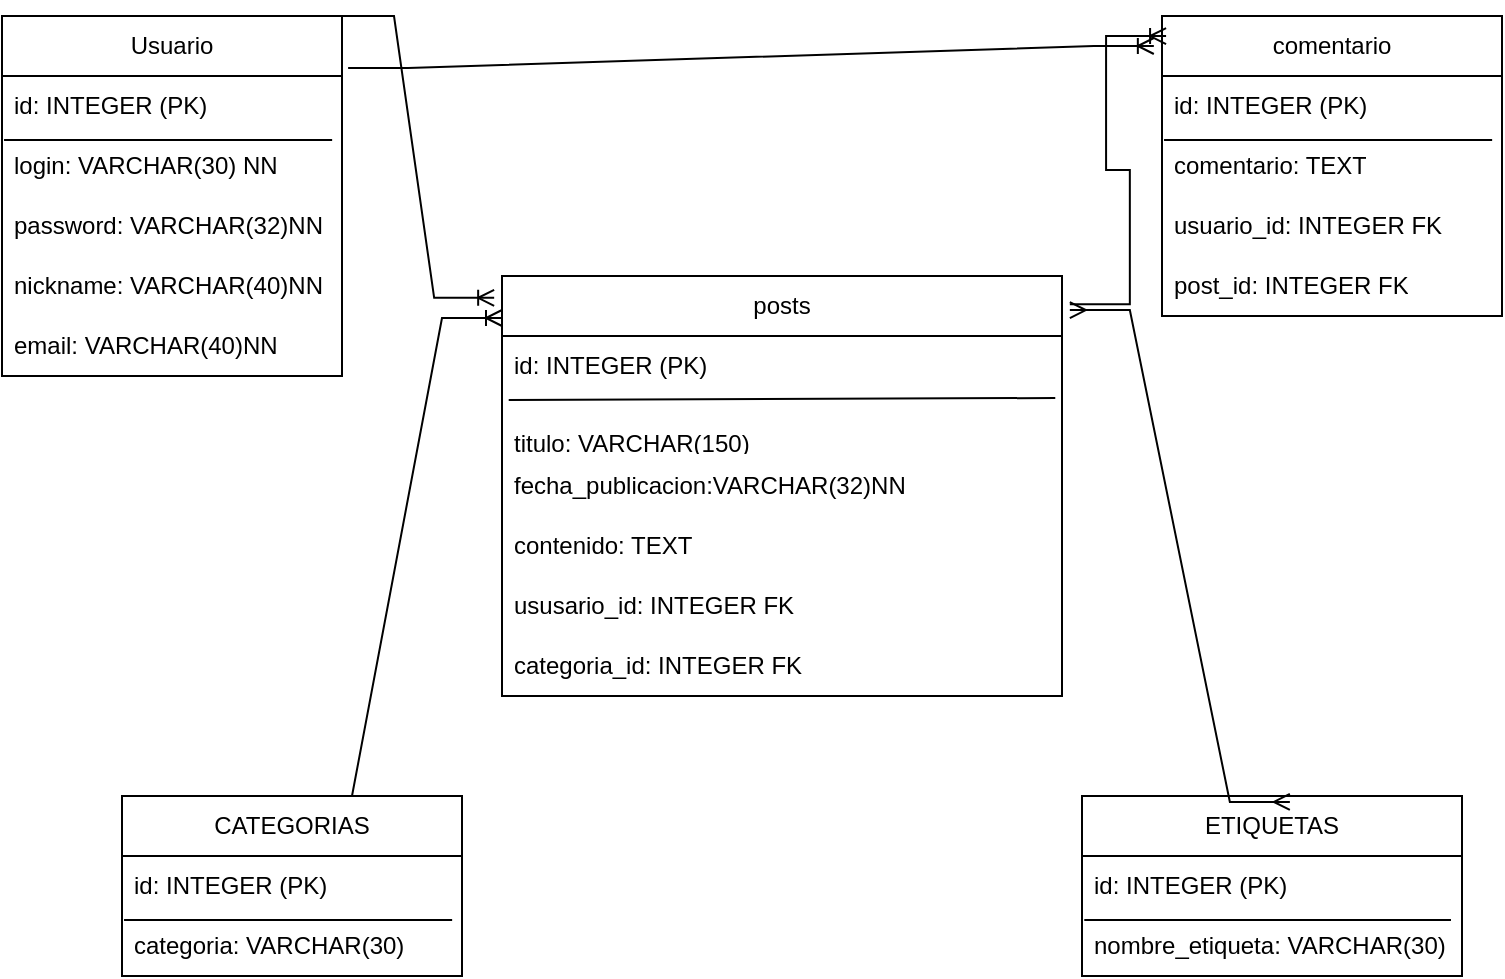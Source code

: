<mxfile version="24.7.10">
  <diagram id="R2lEEEUBdFMjLlhIrx00" name="Page-1">
    <mxGraphModel dx="1120" dy="468" grid="1" gridSize="10" guides="1" tooltips="1" connect="1" arrows="1" fold="1" page="1" pageScale="1" pageWidth="850" pageHeight="1100" math="0" shadow="0" extFonts="Permanent Marker^https://fonts.googleapis.com/css?family=Permanent+Marker">
      <root>
        <mxCell id="0" />
        <mxCell id="1" parent="0" />
        <mxCell id="2cuaNHPRhRFkctrDgR6S-1" value="Usuario" style="swimlane;fontStyle=0;childLayout=stackLayout;horizontal=1;startSize=30;horizontalStack=0;resizeParent=1;resizeParentMax=0;resizeLast=0;collapsible=1;marginBottom=0;whiteSpace=wrap;html=1;" parent="1" vertex="1">
          <mxGeometry x="50" y="20" width="170" height="180" as="geometry" />
        </mxCell>
        <mxCell id="2cuaNHPRhRFkctrDgR6S-2" value="id: INTEGER (PK)" style="text;strokeColor=none;fillColor=none;align=left;verticalAlign=middle;spacingLeft=4;spacingRight=4;overflow=hidden;points=[[0,0.5],[1,0.5]];portConstraint=eastwest;rotatable=0;whiteSpace=wrap;html=1;" parent="2cuaNHPRhRFkctrDgR6S-1" vertex="1">
          <mxGeometry y="30" width="170" height="30" as="geometry" />
        </mxCell>
        <mxCell id="2cuaNHPRhRFkctrDgR6S-3" value="login: VARCHAR(30) NN" style="text;strokeColor=none;fillColor=none;align=left;verticalAlign=middle;spacingLeft=4;spacingRight=4;overflow=hidden;points=[[0,0.5],[1,0.5]];portConstraint=eastwest;rotatable=0;whiteSpace=wrap;html=1;" parent="2cuaNHPRhRFkctrDgR6S-1" vertex="1">
          <mxGeometry y="60" width="170" height="30" as="geometry" />
        </mxCell>
        <mxCell id="2cuaNHPRhRFkctrDgR6S-4" value="password: VARCHAR(32)NN" style="text;strokeColor=none;fillColor=none;align=left;verticalAlign=middle;spacingLeft=4;spacingRight=4;overflow=hidden;points=[[0,0.5],[1,0.5]];portConstraint=eastwest;rotatable=0;whiteSpace=wrap;html=1;" parent="2cuaNHPRhRFkctrDgR6S-1" vertex="1">
          <mxGeometry y="90" width="170" height="30" as="geometry" />
        </mxCell>
        <mxCell id="2cuaNHPRhRFkctrDgR6S-7" value="nickname: VARCHAR(40)NN" style="text;strokeColor=none;fillColor=none;align=left;verticalAlign=middle;spacingLeft=4;spacingRight=4;overflow=hidden;points=[[0,0.5],[1,0.5]];portConstraint=eastwest;rotatable=0;whiteSpace=wrap;html=1;" parent="2cuaNHPRhRFkctrDgR6S-1" vertex="1">
          <mxGeometry y="120" width="170" height="30" as="geometry" />
        </mxCell>
        <mxCell id="2cuaNHPRhRFkctrDgR6S-8" value="email: VARCHAR(40)NN" style="text;strokeColor=none;fillColor=none;align=left;verticalAlign=middle;spacingLeft=4;spacingRight=4;overflow=hidden;points=[[0,0.5],[1,0.5]];portConstraint=eastwest;rotatable=0;whiteSpace=wrap;html=1;" parent="2cuaNHPRhRFkctrDgR6S-1" vertex="1">
          <mxGeometry y="150" width="170" height="30" as="geometry" />
        </mxCell>
        <mxCell id="2cuaNHPRhRFkctrDgR6S-15" value="" style="endArrow=none;html=1;rounded=0;exitX=0.006;exitY=0.067;exitDx=0;exitDy=0;exitPerimeter=0;entryX=0.971;entryY=0.067;entryDx=0;entryDy=0;entryPerimeter=0;" parent="2cuaNHPRhRFkctrDgR6S-1" source="2cuaNHPRhRFkctrDgR6S-3" target="2cuaNHPRhRFkctrDgR6S-3" edge="1">
          <mxGeometry width="50" height="50" relative="1" as="geometry">
            <mxPoint x="210" y="140" as="sourcePoint" />
            <mxPoint x="260" y="90" as="targetPoint" />
          </mxGeometry>
        </mxCell>
        <mxCell id="2cuaNHPRhRFkctrDgR6S-9" value="posts" style="swimlane;fontStyle=0;childLayout=stackLayout;horizontal=1;startSize=30;horizontalStack=0;resizeParent=1;resizeParentMax=0;resizeLast=0;collapsible=1;marginBottom=0;whiteSpace=wrap;html=1;" parent="1" vertex="1">
          <mxGeometry x="300" y="150" width="280" height="210" as="geometry" />
        </mxCell>
        <mxCell id="2cuaNHPRhRFkctrDgR6S-10" value="id: INTEGER (PK)" style="text;strokeColor=none;fillColor=none;align=left;verticalAlign=middle;spacingLeft=4;spacingRight=4;overflow=hidden;points=[[0,0.5],[1,0.5]];portConstraint=eastwest;rotatable=0;whiteSpace=wrap;html=1;" parent="2cuaNHPRhRFkctrDgR6S-9" vertex="1">
          <mxGeometry y="30" width="280" height="30" as="geometry" />
        </mxCell>
        <mxCell id="2cuaNHPRhRFkctrDgR6S-11" value="&lt;div&gt;&lt;br&gt;&lt;/div&gt;titulo: VARCHAR(150)&amp;nbsp;" style="text;strokeColor=none;fillColor=none;align=left;verticalAlign=middle;spacingLeft=4;spacingRight=4;overflow=hidden;points=[[0,0.5],[1,0.5]];portConstraint=eastwest;rotatable=0;whiteSpace=wrap;html=1;" parent="2cuaNHPRhRFkctrDgR6S-9" vertex="1">
          <mxGeometry y="60" width="280" height="30" as="geometry" />
        </mxCell>
        <mxCell id="2cuaNHPRhRFkctrDgR6S-12" value="fecha_publicacion:VARCHAR(32)NN" style="text;strokeColor=none;fillColor=none;align=left;verticalAlign=middle;spacingLeft=4;spacingRight=4;overflow=hidden;points=[[0,0.5],[1,0.5]];portConstraint=eastwest;rotatable=0;whiteSpace=wrap;html=1;" parent="2cuaNHPRhRFkctrDgR6S-9" vertex="1">
          <mxGeometry y="90" width="280" height="30" as="geometry" />
        </mxCell>
        <mxCell id="2cuaNHPRhRFkctrDgR6S-13" value="contenido: TEXT" style="text;strokeColor=none;fillColor=none;align=left;verticalAlign=middle;spacingLeft=4;spacingRight=4;overflow=hidden;points=[[0,0.5],[1,0.5]];portConstraint=eastwest;rotatable=0;whiteSpace=wrap;html=1;" parent="2cuaNHPRhRFkctrDgR6S-9" vertex="1">
          <mxGeometry y="120" width="280" height="30" as="geometry" />
        </mxCell>
        <mxCell id="2cuaNHPRhRFkctrDgR6S-16" value="" style="endArrow=none;html=1;rounded=0;entryX=0.012;entryY=0.067;entryDx=0;entryDy=0;entryPerimeter=0;exitX=0.988;exitY=0.033;exitDx=0;exitDy=0;exitPerimeter=0;" parent="2cuaNHPRhRFkctrDgR6S-9" source="2cuaNHPRhRFkctrDgR6S-11" target="2cuaNHPRhRFkctrDgR6S-11" edge="1">
          <mxGeometry width="50" height="50" relative="1" as="geometry">
            <mxPoint x="-90" y="190" as="sourcePoint" />
            <mxPoint x="-40" y="140" as="targetPoint" />
          </mxGeometry>
        </mxCell>
        <mxCell id="2cuaNHPRhRFkctrDgR6S-21" value="ususario_id: INTEGER FK" style="text;strokeColor=none;fillColor=none;align=left;verticalAlign=middle;spacingLeft=4;spacingRight=4;overflow=hidden;points=[[0,0.5],[1,0.5]];portConstraint=eastwest;rotatable=0;whiteSpace=wrap;html=1;" parent="2cuaNHPRhRFkctrDgR6S-9" vertex="1">
          <mxGeometry y="150" width="280" height="30" as="geometry" />
        </mxCell>
        <mxCell id="2cuaNHPRhRFkctrDgR6S-22" value="categoria_id: INTEGER FK" style="text;strokeColor=none;fillColor=none;align=left;verticalAlign=middle;spacingLeft=4;spacingRight=4;overflow=hidden;points=[[0,0.5],[1,0.5]];portConstraint=eastwest;rotatable=0;whiteSpace=wrap;html=1;" parent="2cuaNHPRhRFkctrDgR6S-9" vertex="1">
          <mxGeometry y="180" width="280" height="30" as="geometry" />
        </mxCell>
        <mxCell id="fwC4ajqlRkUCzQKDG-Qh-2" value="comentario" style="swimlane;fontStyle=0;childLayout=stackLayout;horizontal=1;startSize=30;horizontalStack=0;resizeParent=1;resizeParentMax=0;resizeLast=0;collapsible=1;marginBottom=0;whiteSpace=wrap;html=1;" vertex="1" parent="1">
          <mxGeometry x="630" y="20" width="170" height="150" as="geometry" />
        </mxCell>
        <mxCell id="fwC4ajqlRkUCzQKDG-Qh-3" value="id: INTEGER (PK)" style="text;strokeColor=none;fillColor=none;align=left;verticalAlign=middle;spacingLeft=4;spacingRight=4;overflow=hidden;points=[[0,0.5],[1,0.5]];portConstraint=eastwest;rotatable=0;whiteSpace=wrap;html=1;" vertex="1" parent="fwC4ajqlRkUCzQKDG-Qh-2">
          <mxGeometry y="30" width="170" height="30" as="geometry" />
        </mxCell>
        <mxCell id="fwC4ajqlRkUCzQKDG-Qh-4" value="comentario: TEXT" style="text;strokeColor=none;fillColor=none;align=left;verticalAlign=middle;spacingLeft=4;spacingRight=4;overflow=hidden;points=[[0,0.5],[1,0.5]];portConstraint=eastwest;rotatable=0;whiteSpace=wrap;html=1;" vertex="1" parent="fwC4ajqlRkUCzQKDG-Qh-2">
          <mxGeometry y="60" width="170" height="30" as="geometry" />
        </mxCell>
        <mxCell id="fwC4ajqlRkUCzQKDG-Qh-5" value="usuario_id: INTEGER FK" style="text;strokeColor=none;fillColor=none;align=left;verticalAlign=middle;spacingLeft=4;spacingRight=4;overflow=hidden;points=[[0,0.5],[1,0.5]];portConstraint=eastwest;rotatable=0;whiteSpace=wrap;html=1;" vertex="1" parent="fwC4ajqlRkUCzQKDG-Qh-2">
          <mxGeometry y="90" width="170" height="30" as="geometry" />
        </mxCell>
        <mxCell id="fwC4ajqlRkUCzQKDG-Qh-6" value="post_id: INTEGER FK" style="text;strokeColor=none;fillColor=none;align=left;verticalAlign=middle;spacingLeft=4;spacingRight=4;overflow=hidden;points=[[0,0.5],[1,0.5]];portConstraint=eastwest;rotatable=0;whiteSpace=wrap;html=1;" vertex="1" parent="fwC4ajqlRkUCzQKDG-Qh-2">
          <mxGeometry y="120" width="170" height="30" as="geometry" />
        </mxCell>
        <mxCell id="fwC4ajqlRkUCzQKDG-Qh-8" value="" style="endArrow=none;html=1;rounded=0;exitX=0.006;exitY=0.067;exitDx=0;exitDy=0;exitPerimeter=0;entryX=0.971;entryY=0.067;entryDx=0;entryDy=0;entryPerimeter=0;" edge="1" parent="fwC4ajqlRkUCzQKDG-Qh-2" source="fwC4ajqlRkUCzQKDG-Qh-4" target="fwC4ajqlRkUCzQKDG-Qh-4">
          <mxGeometry width="50" height="50" relative="1" as="geometry">
            <mxPoint x="210" y="140" as="sourcePoint" />
            <mxPoint x="260" y="90" as="targetPoint" />
          </mxGeometry>
        </mxCell>
        <mxCell id="fwC4ajqlRkUCzQKDG-Qh-9" value="CATEGORIAS" style="swimlane;fontStyle=0;childLayout=stackLayout;horizontal=1;startSize=30;horizontalStack=0;resizeParent=1;resizeParentMax=0;resizeLast=0;collapsible=1;marginBottom=0;whiteSpace=wrap;html=1;" vertex="1" parent="1">
          <mxGeometry x="110" y="410" width="170" height="90" as="geometry" />
        </mxCell>
        <mxCell id="fwC4ajqlRkUCzQKDG-Qh-10" value="id: INTEGER (PK)" style="text;strokeColor=none;fillColor=none;align=left;verticalAlign=middle;spacingLeft=4;spacingRight=4;overflow=hidden;points=[[0,0.5],[1,0.5]];portConstraint=eastwest;rotatable=0;whiteSpace=wrap;html=1;" vertex="1" parent="fwC4ajqlRkUCzQKDG-Qh-9">
          <mxGeometry y="30" width="170" height="30" as="geometry" />
        </mxCell>
        <mxCell id="fwC4ajqlRkUCzQKDG-Qh-11" value="categoria: VARCHAR(30)" style="text;strokeColor=none;fillColor=none;align=left;verticalAlign=middle;spacingLeft=4;spacingRight=4;overflow=hidden;points=[[0,0.5],[1,0.5]];portConstraint=eastwest;rotatable=0;whiteSpace=wrap;html=1;" vertex="1" parent="fwC4ajqlRkUCzQKDG-Qh-9">
          <mxGeometry y="60" width="170" height="30" as="geometry" />
        </mxCell>
        <mxCell id="fwC4ajqlRkUCzQKDG-Qh-14" value="" style="endArrow=none;html=1;rounded=0;exitX=0.006;exitY=0.067;exitDx=0;exitDy=0;exitPerimeter=0;entryX=0.971;entryY=0.067;entryDx=0;entryDy=0;entryPerimeter=0;" edge="1" parent="fwC4ajqlRkUCzQKDG-Qh-9" source="fwC4ajqlRkUCzQKDG-Qh-11" target="fwC4ajqlRkUCzQKDG-Qh-11">
          <mxGeometry width="50" height="50" relative="1" as="geometry">
            <mxPoint x="210" y="140" as="sourcePoint" />
            <mxPoint x="260" y="90" as="targetPoint" />
          </mxGeometry>
        </mxCell>
        <mxCell id="fwC4ajqlRkUCzQKDG-Qh-15" value="ETIQUETAS" style="swimlane;fontStyle=0;childLayout=stackLayout;horizontal=1;startSize=30;horizontalStack=0;resizeParent=1;resizeParentMax=0;resizeLast=0;collapsible=1;marginBottom=0;whiteSpace=wrap;html=1;" vertex="1" parent="1">
          <mxGeometry x="590" y="410" width="190" height="90" as="geometry" />
        </mxCell>
        <mxCell id="fwC4ajqlRkUCzQKDG-Qh-16" value="id: INTEGER (PK)" style="text;strokeColor=none;fillColor=none;align=left;verticalAlign=middle;spacingLeft=4;spacingRight=4;overflow=hidden;points=[[0,0.5],[1,0.5]];portConstraint=eastwest;rotatable=0;whiteSpace=wrap;html=1;" vertex="1" parent="fwC4ajqlRkUCzQKDG-Qh-15">
          <mxGeometry y="30" width="190" height="30" as="geometry" />
        </mxCell>
        <mxCell id="fwC4ajqlRkUCzQKDG-Qh-17" value="nombre_etiqueta: VARCHAR(30)" style="text;strokeColor=none;fillColor=none;align=left;verticalAlign=middle;spacingLeft=4;spacingRight=4;overflow=hidden;points=[[0,0.5],[1,0.5]];portConstraint=eastwest;rotatable=0;whiteSpace=wrap;html=1;" vertex="1" parent="fwC4ajqlRkUCzQKDG-Qh-15">
          <mxGeometry y="60" width="190" height="30" as="geometry" />
        </mxCell>
        <mxCell id="fwC4ajqlRkUCzQKDG-Qh-18" value="" style="endArrow=none;html=1;rounded=0;exitX=0.006;exitY=0.067;exitDx=0;exitDy=0;exitPerimeter=0;entryX=0.971;entryY=0.067;entryDx=0;entryDy=0;entryPerimeter=0;" edge="1" parent="fwC4ajqlRkUCzQKDG-Qh-15" source="fwC4ajqlRkUCzQKDG-Qh-17" target="fwC4ajqlRkUCzQKDG-Qh-17">
          <mxGeometry width="50" height="50" relative="1" as="geometry">
            <mxPoint x="210" y="140" as="sourcePoint" />
            <mxPoint x="260" y="90" as="targetPoint" />
          </mxGeometry>
        </mxCell>
        <mxCell id="fwC4ajqlRkUCzQKDG-Qh-19" value="" style="edgeStyle=entityRelationEdgeStyle;fontSize=12;html=1;endArrow=ERoneToMany;rounded=0;exitX=1.018;exitY=-0.133;exitDx=0;exitDy=0;entryX=-0.024;entryY=0.1;entryDx=0;entryDy=0;entryPerimeter=0;exitPerimeter=0;" edge="1" parent="1" source="2cuaNHPRhRFkctrDgR6S-2" target="fwC4ajqlRkUCzQKDG-Qh-2">
          <mxGeometry width="100" height="100" relative="1" as="geometry">
            <mxPoint x="490" y="330" as="sourcePoint" />
            <mxPoint x="590" y="230" as="targetPoint" />
          </mxGeometry>
        </mxCell>
        <mxCell id="fwC4ajqlRkUCzQKDG-Qh-22" value="" style="edgeStyle=entityRelationEdgeStyle;fontSize=12;html=1;endArrow=ERoneToMany;rounded=0;entryX=-0.014;entryY=0.052;entryDx=0;entryDy=0;entryPerimeter=0;exitX=0.988;exitY=0.1;exitDx=0;exitDy=0;exitPerimeter=0;" edge="1" parent="1" target="2cuaNHPRhRFkctrDgR6S-9">
          <mxGeometry width="100" height="100" relative="1" as="geometry">
            <mxPoint x="216.0" y="20" as="sourcePoint" />
            <mxPoint x="300.0" y="155.1" as="targetPoint" />
            <Array as="points">
              <mxPoint x="68.04" y="342" />
            </Array>
          </mxGeometry>
        </mxCell>
        <mxCell id="fwC4ajqlRkUCzQKDG-Qh-23" value="" style="edgeStyle=entityRelationEdgeStyle;fontSize=12;html=1;endArrow=ERoneToMany;rounded=0;exitX=0.5;exitY=0;exitDx=0;exitDy=0;entryX=0;entryY=0.1;entryDx=0;entryDy=0;entryPerimeter=0;" edge="1" parent="1" source="fwC4ajqlRkUCzQKDG-Qh-9" target="2cuaNHPRhRFkctrDgR6S-9">
          <mxGeometry width="100" height="100" relative="1" as="geometry">
            <mxPoint x="490" y="330" as="sourcePoint" />
            <mxPoint x="300" y="180" as="targetPoint" />
          </mxGeometry>
        </mxCell>
        <mxCell id="fwC4ajqlRkUCzQKDG-Qh-24" value="" style="edgeStyle=entityRelationEdgeStyle;fontSize=12;html=1;endArrow=ERoneToMany;rounded=0;exitX=1.014;exitY=0.067;exitDx=0;exitDy=0;exitPerimeter=0;entryX=0.012;entryY=0.067;entryDx=0;entryDy=0;entryPerimeter=0;" edge="1" parent="1" source="2cuaNHPRhRFkctrDgR6S-9" target="fwC4ajqlRkUCzQKDG-Qh-2">
          <mxGeometry width="100" height="100" relative="1" as="geometry">
            <mxPoint x="497.04" y="182.99" as="sourcePoint" />
            <mxPoint x="630" y="40" as="targetPoint" />
          </mxGeometry>
        </mxCell>
        <mxCell id="fwC4ajqlRkUCzQKDG-Qh-25" value="" style="edgeStyle=entityRelationEdgeStyle;fontSize=12;html=1;endArrow=ERmany;startArrow=ERmany;rounded=0;entryX=1.014;entryY=0.081;entryDx=0;entryDy=0;entryPerimeter=0;exitX=0.547;exitY=0.033;exitDx=0;exitDy=0;exitPerimeter=0;" edge="1" parent="1" source="fwC4ajqlRkUCzQKDG-Qh-15" target="2cuaNHPRhRFkctrDgR6S-9">
          <mxGeometry width="100" height="100" relative="1" as="geometry">
            <mxPoint x="710" y="390" as="sourcePoint" />
            <mxPoint x="590" y="230" as="targetPoint" />
          </mxGeometry>
        </mxCell>
      </root>
    </mxGraphModel>
  </diagram>
</mxfile>
